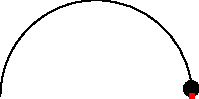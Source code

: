 arrowhead DotHead;
DotHead.head=new path(path g, position position=EndPoint, pen p=currentpen,
                      real size=0, real angle=0)
{
  if(size == 0) size=DotHead.size(p);
  bool relative=position.relative;
  real position=position.position.x;
  if(relative) position=reltime(g,position);
  path r=subpath(g,position,0.0);
  pair x=point(r,0);
  real t=arctime(r,size);
  pair y=point(r,t);
  return circle(0.5(x+y),0.5size);
};

size(100);
draw((0,0)..(1,1)..(2,0),Arrow(DotHead));
dot((2,0),red);

